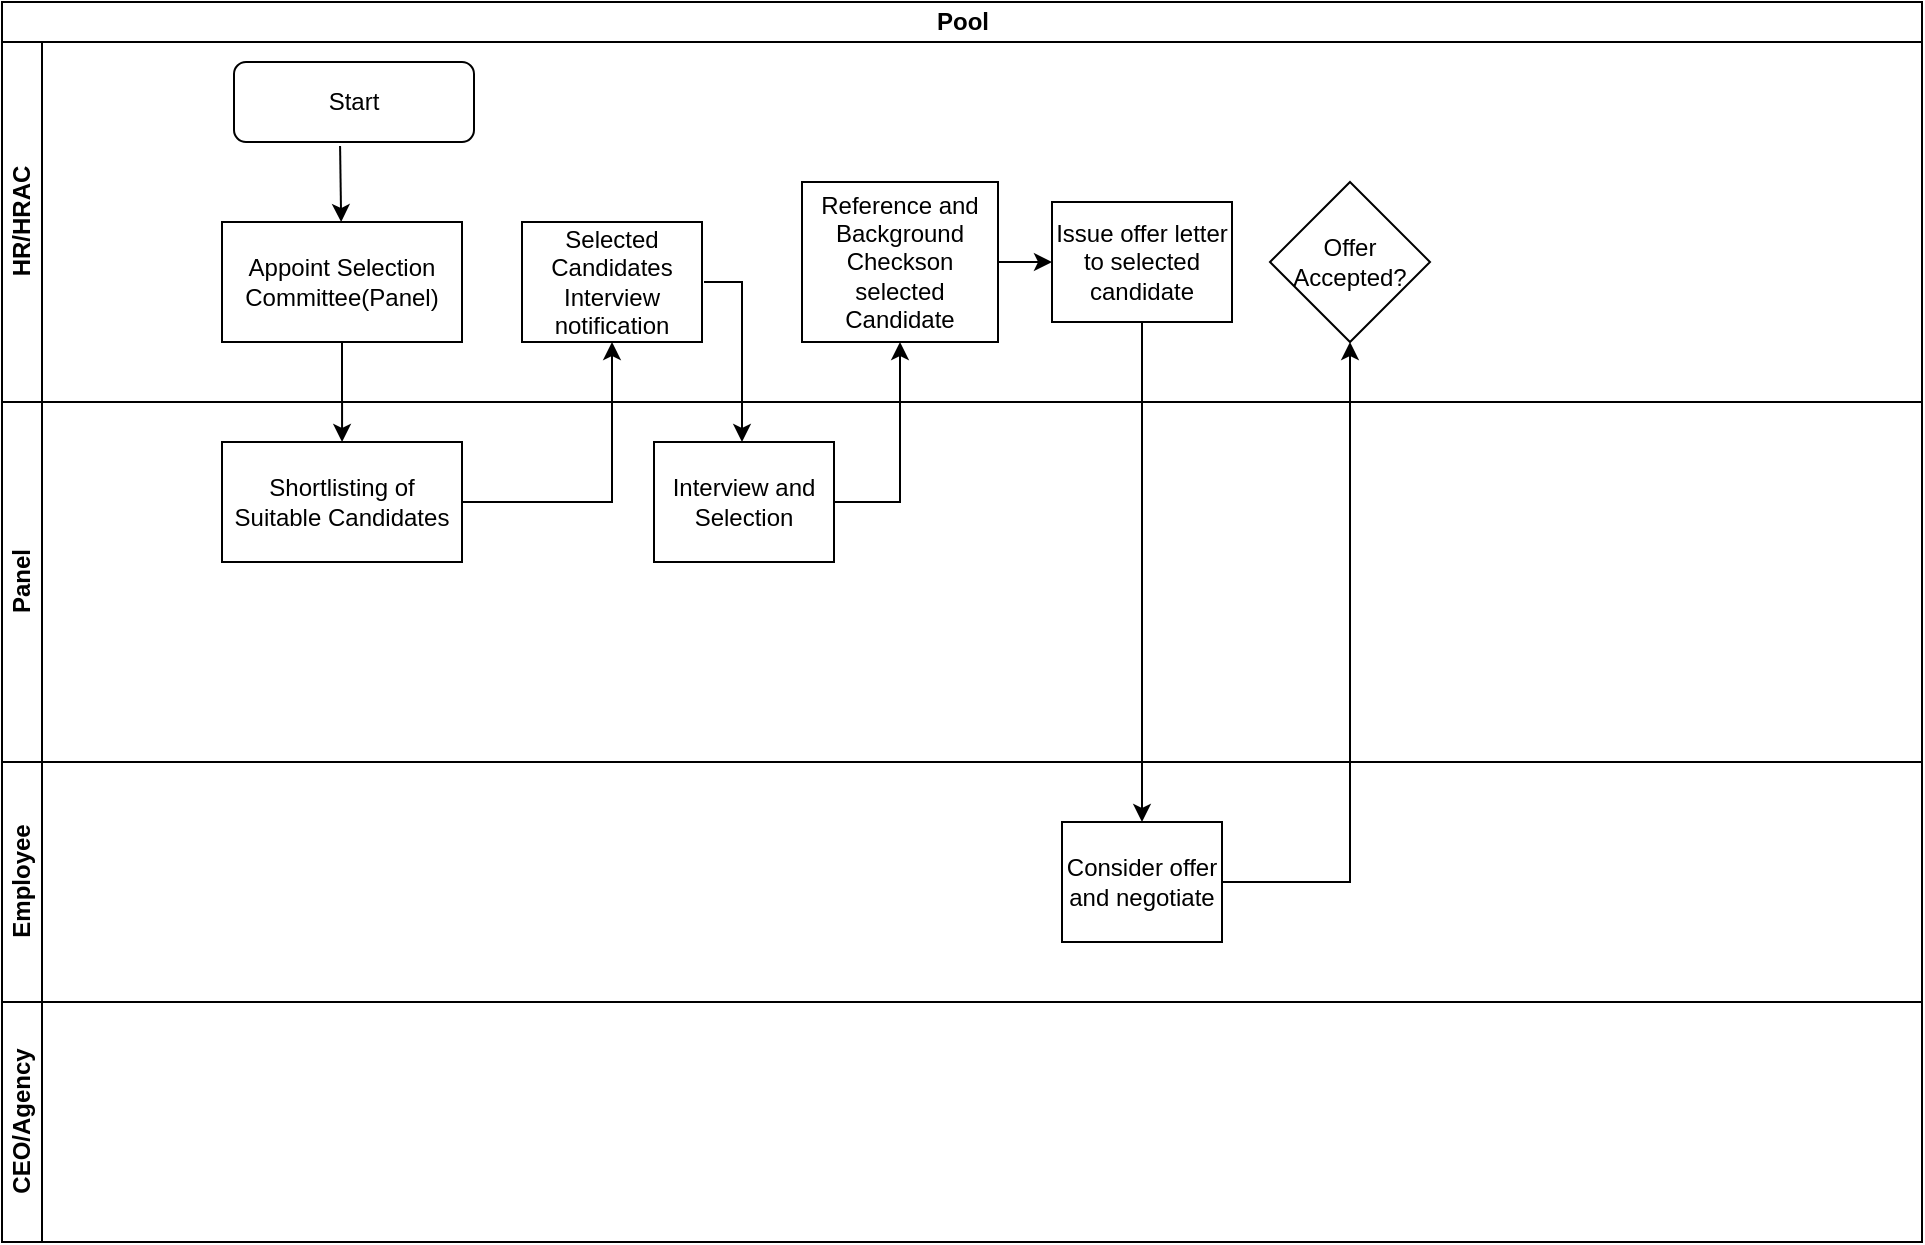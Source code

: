 <mxfile version="13.5.8" type="github">
  <diagram id="C5RBs43oDa-KdzZeNtuy" name="Page-1">
    <mxGraphModel dx="1038" dy="547" grid="1" gridSize="10" guides="1" tooltips="1" connect="1" arrows="1" fold="1" page="1" pageScale="1" pageWidth="1169" pageHeight="827" math="0" shadow="0">
      <root>
        <mxCell id="WIyWlLk6GJQsqaUBKTNV-0" />
        <mxCell id="WIyWlLk6GJQsqaUBKTNV-1" parent="WIyWlLk6GJQsqaUBKTNV-0" />
        <mxCell id="odISv-xXOo4L-cJuBPXU-7" value="Pool" style="swimlane;html=1;childLayout=stackLayout;resizeParent=1;resizeParentMax=0;horizontal=1;startSize=20;horizontalStack=0;" vertex="1" parent="WIyWlLk6GJQsqaUBKTNV-1">
          <mxGeometry x="150" y="10" width="960" height="620" as="geometry">
            <mxRectangle x="150" y="10" width="60" height="20" as="alternateBounds" />
          </mxGeometry>
        </mxCell>
        <mxCell id="odISv-xXOo4L-cJuBPXU-8" value="HR/HRAC" style="swimlane;html=1;startSize=20;horizontal=0;" vertex="1" parent="odISv-xXOo4L-cJuBPXU-7">
          <mxGeometry y="20" width="960" height="180" as="geometry" />
        </mxCell>
        <mxCell id="odISv-xXOo4L-cJuBPXU-13" value="Start" style="rounded=1;whiteSpace=wrap;html=1;" vertex="1" parent="odISv-xXOo4L-cJuBPXU-8">
          <mxGeometry x="116" y="10" width="120" height="40" as="geometry" />
        </mxCell>
        <mxCell id="odISv-xXOo4L-cJuBPXU-32" value="Offer Accepted?" style="rhombus;whiteSpace=wrap;html=1;rounded=0;startSize=20;" vertex="1" parent="odISv-xXOo4L-cJuBPXU-8">
          <mxGeometry x="634" y="70" width="80" height="80" as="geometry" />
        </mxCell>
        <mxCell id="odISv-xXOo4L-cJuBPXU-26" value="Reference and Background Checkson selected Candidate" style="whiteSpace=wrap;html=1;rounded=0;startSize=20;" vertex="1" parent="odISv-xXOo4L-cJuBPXU-8">
          <mxGeometry x="400" y="70" width="98" height="80" as="geometry" />
        </mxCell>
        <mxCell id="odISv-xXOo4L-cJuBPXU-16" value="Appoint Selection Committee(Panel)" style="rounded=0;whiteSpace=wrap;html=1;" vertex="1" parent="odISv-xXOo4L-cJuBPXU-8">
          <mxGeometry x="110" y="90" width="120" height="60" as="geometry" />
        </mxCell>
        <mxCell id="odISv-xXOo4L-cJuBPXU-20" value="" style="endArrow=classic;html=1;exitX=0.442;exitY=1.05;exitDx=0;exitDy=0;exitPerimeter=0;" edge="1" parent="odISv-xXOo4L-cJuBPXU-8" source="odISv-xXOo4L-cJuBPXU-13" target="odISv-xXOo4L-cJuBPXU-16">
          <mxGeometry width="50" height="50" relative="1" as="geometry">
            <mxPoint x="440" y="240" as="sourcePoint" />
            <mxPoint x="490" y="190" as="targetPoint" />
          </mxGeometry>
        </mxCell>
        <mxCell id="odISv-xXOo4L-cJuBPXU-22" value="Selected Candidates Interview notification" style="whiteSpace=wrap;html=1;rounded=0;startSize=20;" vertex="1" parent="odISv-xXOo4L-cJuBPXU-8">
          <mxGeometry x="260" y="90" width="90" height="60" as="geometry" />
        </mxCell>
        <mxCell id="odISv-xXOo4L-cJuBPXU-29" value="" style="edgeStyle=orthogonalEdgeStyle;rounded=0;orthogonalLoop=1;jettySize=auto;html=1;startSize=20;" edge="1" parent="odISv-xXOo4L-cJuBPXU-8" source="odISv-xXOo4L-cJuBPXU-26" target="odISv-xXOo4L-cJuBPXU-28">
          <mxGeometry relative="1" as="geometry" />
        </mxCell>
        <mxCell id="odISv-xXOo4L-cJuBPXU-28" value="Issue offer letter to selected candidate" style="whiteSpace=wrap;html=1;rounded=0;startSize=20;" vertex="1" parent="odISv-xXOo4L-cJuBPXU-8">
          <mxGeometry x="525" y="80" width="90" height="60" as="geometry" />
        </mxCell>
        <mxCell id="odISv-xXOo4L-cJuBPXU-9" value="Panel" style="swimlane;html=1;startSize=20;horizontal=0;" vertex="1" parent="odISv-xXOo4L-cJuBPXU-7">
          <mxGeometry y="200" width="960" height="180" as="geometry" />
        </mxCell>
        <mxCell id="odISv-xXOo4L-cJuBPXU-21" value="" style="endArrow=classic;html=1;exitX=0.5;exitY=1;exitDx=0;exitDy=0;" edge="1" parent="odISv-xXOo4L-cJuBPXU-9" source="odISv-xXOo4L-cJuBPXU-16">
          <mxGeometry width="50" height="50" relative="1" as="geometry">
            <mxPoint x="169.5" y="-18" as="sourcePoint" />
            <mxPoint x="170.036" y="20" as="targetPoint" />
          </mxGeometry>
        </mxCell>
        <mxCell id="odISv-xXOo4L-cJuBPXU-24" value="Interview and Selection" style="whiteSpace=wrap;html=1;rounded=0;startSize=20;" vertex="1" parent="odISv-xXOo4L-cJuBPXU-9">
          <mxGeometry x="326" y="20" width="90" height="60" as="geometry" />
        </mxCell>
        <mxCell id="odISv-xXOo4L-cJuBPXU-17" value="Shortlisting of Suitable Candidates" style="rounded=0;whiteSpace=wrap;html=1;startSize=20;" vertex="1" parent="odISv-xXOo4L-cJuBPXU-9">
          <mxGeometry x="110" y="20" width="120" height="60" as="geometry" />
        </mxCell>
        <mxCell id="odISv-xXOo4L-cJuBPXU-10" value="Employee" style="swimlane;html=1;startSize=20;horizontal=0;" vertex="1" parent="odISv-xXOo4L-cJuBPXU-7">
          <mxGeometry y="380" width="960" height="120" as="geometry" />
        </mxCell>
        <mxCell id="odISv-xXOo4L-cJuBPXU-30" value="Consider offer and negotiate" style="whiteSpace=wrap;html=1;rounded=0;startSize=20;" vertex="1" parent="odISv-xXOo4L-cJuBPXU-10">
          <mxGeometry x="530" y="30" width="80" height="60" as="geometry" />
        </mxCell>
        <mxCell id="odISv-xXOo4L-cJuBPXU-19" value="CEO/Agency" style="swimlane;html=1;startSize=20;horizontal=0;" vertex="1" parent="odISv-xXOo4L-cJuBPXU-7">
          <mxGeometry y="500" width="960" height="120" as="geometry" />
        </mxCell>
        <mxCell id="odISv-xXOo4L-cJuBPXU-23" value="" style="edgeStyle=orthogonalEdgeStyle;rounded=0;orthogonalLoop=1;jettySize=auto;html=1;startSize=20;" edge="1" parent="odISv-xXOo4L-cJuBPXU-7" source="odISv-xXOo4L-cJuBPXU-17" target="odISv-xXOo4L-cJuBPXU-22">
          <mxGeometry relative="1" as="geometry" />
        </mxCell>
        <mxCell id="odISv-xXOo4L-cJuBPXU-25" value="" style="edgeStyle=orthogonalEdgeStyle;rounded=0;orthogonalLoop=1;jettySize=auto;html=1;startSize=20;exitX=1;exitY=0.5;exitDx=0;exitDy=0;" edge="1" parent="odISv-xXOo4L-cJuBPXU-7">
          <mxGeometry relative="1" as="geometry">
            <mxPoint x="351" y="140" as="sourcePoint" />
            <mxPoint x="370" y="220" as="targetPoint" />
            <Array as="points">
              <mxPoint x="370" y="140" />
            </Array>
          </mxGeometry>
        </mxCell>
        <mxCell id="odISv-xXOo4L-cJuBPXU-27" value="" style="edgeStyle=orthogonalEdgeStyle;rounded=0;orthogonalLoop=1;jettySize=auto;html=1;startSize=20;exitX=1;exitY=0.5;exitDx=0;exitDy=0;" edge="1" parent="odISv-xXOo4L-cJuBPXU-7" source="odISv-xXOo4L-cJuBPXU-24" target="odISv-xXOo4L-cJuBPXU-26">
          <mxGeometry relative="1" as="geometry">
            <mxPoint x="402" y="250" as="sourcePoint" />
          </mxGeometry>
        </mxCell>
        <mxCell id="odISv-xXOo4L-cJuBPXU-31" value="" style="edgeStyle=orthogonalEdgeStyle;rounded=0;orthogonalLoop=1;jettySize=auto;html=1;startSize=20;" edge="1" parent="odISv-xXOo4L-cJuBPXU-7" source="odISv-xXOo4L-cJuBPXU-28" target="odISv-xXOo4L-cJuBPXU-30">
          <mxGeometry relative="1" as="geometry" />
        </mxCell>
        <mxCell id="odISv-xXOo4L-cJuBPXU-33" value="" style="edgeStyle=orthogonalEdgeStyle;rounded=0;orthogonalLoop=1;jettySize=auto;html=1;startSize=20;" edge="1" parent="odISv-xXOo4L-cJuBPXU-7" source="odISv-xXOo4L-cJuBPXU-30" target="odISv-xXOo4L-cJuBPXU-32">
          <mxGeometry relative="1" as="geometry" />
        </mxCell>
      </root>
    </mxGraphModel>
  </diagram>
</mxfile>
